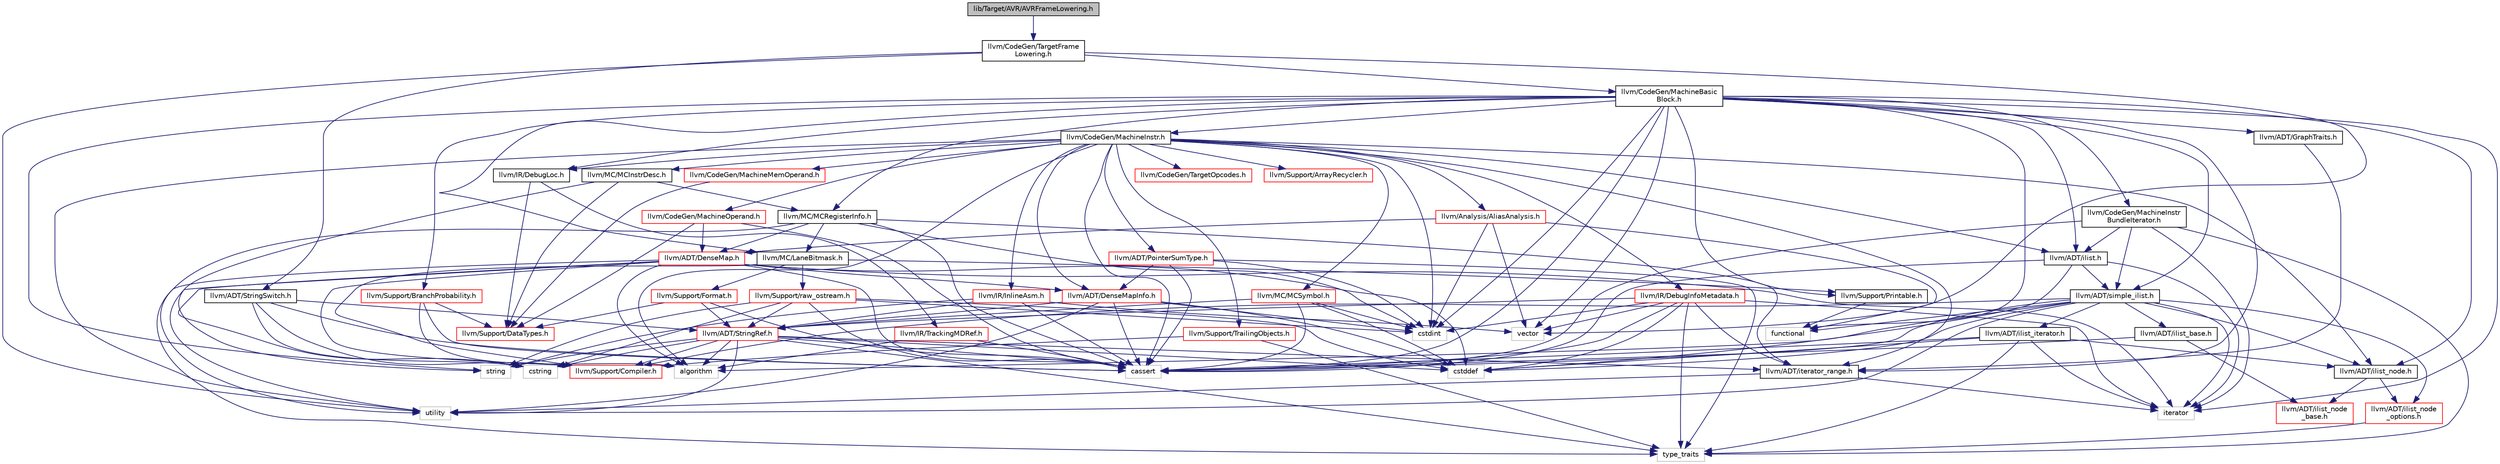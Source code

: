 digraph "lib/Target/AVR/AVRFrameLowering.h"
{
 // LATEX_PDF_SIZE
  bgcolor="transparent";
  edge [fontname="Helvetica",fontsize="10",labelfontname="Helvetica",labelfontsize="10"];
  node [fontname="Helvetica",fontsize="10",shape="box"];
  Node1 [label="lib/Target/AVR/AVRFrameLowering.h",height=0.2,width=0.4,color="black", fillcolor="grey75", style="filled", fontcolor="black",tooltip=" "];
  Node1 -> Node2 [color="midnightblue",fontsize="10",style="solid",fontname="Helvetica"];
  Node2 [label="llvm/CodeGen/TargetFrame\lLowering.h",height=0.2,width=0.4,color="black",URL="$TargetFrameLowering_8h.html",tooltip=" "];
  Node2 -> Node3 [color="midnightblue",fontsize="10",style="solid",fontname="Helvetica"];
  Node3 [label="llvm/CodeGen/MachineBasic\lBlock.h",height=0.2,width=0.4,color="black",URL="$MachineBasicBlock_8h.html",tooltip=" "];
  Node3 -> Node4 [color="midnightblue",fontsize="10",style="solid",fontname="Helvetica"];
  Node4 [label="llvm/ADT/GraphTraits.h",height=0.2,width=0.4,color="black",URL="$GraphTraits_8h.html",tooltip=" "];
  Node4 -> Node5 [color="midnightblue",fontsize="10",style="solid",fontname="Helvetica"];
  Node5 [label="llvm/ADT/iterator_range.h",height=0.2,width=0.4,color="black",URL="$iterator__range_8h.html",tooltip="This provides a very simple, boring adaptor for a begin and end iterator into a range type."];
  Node5 -> Node6 [color="midnightblue",fontsize="10",style="solid",fontname="Helvetica"];
  Node6 [label="iterator",height=0.2,width=0.4,color="grey75",tooltip=" "];
  Node5 -> Node7 [color="midnightblue",fontsize="10",style="solid",fontname="Helvetica"];
  Node7 [label="utility",height=0.2,width=0.4,color="grey75",tooltip=" "];
  Node3 -> Node8 [color="midnightblue",fontsize="10",style="solid",fontname="Helvetica"];
  Node8 [label="llvm/ADT/ilist.h",height=0.2,width=0.4,color="black",URL="$ilist_8h.html",tooltip=" "];
  Node8 -> Node9 [color="midnightblue",fontsize="10",style="solid",fontname="Helvetica"];
  Node9 [label="llvm/ADT/simple_ilist.h",height=0.2,width=0.4,color="black",URL="$simple__ilist_8h.html",tooltip=" "];
  Node9 -> Node10 [color="midnightblue",fontsize="10",style="solid",fontname="Helvetica"];
  Node10 [label="llvm/ADT/ilist_base.h",height=0.2,width=0.4,color="black",URL="$ilist__base_8h.html",tooltip=" "];
  Node10 -> Node11 [color="midnightblue",fontsize="10",style="solid",fontname="Helvetica"];
  Node11 [label="llvm/ADT/ilist_node\l_base.h",height=0.2,width=0.4,color="red",URL="$ilist__node__base_8h.html",tooltip=" "];
  Node10 -> Node27 [color="midnightblue",fontsize="10",style="solid",fontname="Helvetica"];
  Node27 [label="cassert",height=0.2,width=0.4,color="grey75",tooltip=" "];
  Node9 -> Node30 [color="midnightblue",fontsize="10",style="solid",fontname="Helvetica"];
  Node30 [label="llvm/ADT/ilist_iterator.h",height=0.2,width=0.4,color="black",URL="$ilist__iterator_8h.html",tooltip=" "];
  Node30 -> Node31 [color="midnightblue",fontsize="10",style="solid",fontname="Helvetica"];
  Node31 [label="llvm/ADT/ilist_node.h",height=0.2,width=0.4,color="black",URL="$ilist__node_8h.html",tooltip=" "];
  Node31 -> Node11 [color="midnightblue",fontsize="10",style="solid",fontname="Helvetica"];
  Node31 -> Node32 [color="midnightblue",fontsize="10",style="solid",fontname="Helvetica"];
  Node32 [label="llvm/ADT/ilist_node\l_options.h",height=0.2,width=0.4,color="red",URL="$ilist__node__options_8h.html",tooltip=" "];
  Node32 -> Node21 [color="midnightblue",fontsize="10",style="solid",fontname="Helvetica"];
  Node21 [label="type_traits",height=0.2,width=0.4,color="grey75",tooltip=" "];
  Node30 -> Node27 [color="midnightblue",fontsize="10",style="solid",fontname="Helvetica"];
  Node30 -> Node34 [color="midnightblue",fontsize="10",style="solid",fontname="Helvetica"];
  Node34 [label="cstddef",height=0.2,width=0.4,color="grey75",tooltip=" "];
  Node30 -> Node6 [color="midnightblue",fontsize="10",style="solid",fontname="Helvetica"];
  Node30 -> Node21 [color="midnightblue",fontsize="10",style="solid",fontname="Helvetica"];
  Node9 -> Node31 [color="midnightblue",fontsize="10",style="solid",fontname="Helvetica"];
  Node9 -> Node32 [color="midnightblue",fontsize="10",style="solid",fontname="Helvetica"];
  Node9 -> Node23 [color="midnightblue",fontsize="10",style="solid",fontname="Helvetica"];
  Node23 [label="llvm/Support/Compiler.h",height=0.2,width=0.4,color="red",URL="$Compiler_8h.html",tooltip=" "];
  Node9 -> Node35 [color="midnightblue",fontsize="10",style="solid",fontname="Helvetica"];
  Node35 [label="algorithm",height=0.2,width=0.4,color="grey75",tooltip=" "];
  Node9 -> Node27 [color="midnightblue",fontsize="10",style="solid",fontname="Helvetica"];
  Node9 -> Node34 [color="midnightblue",fontsize="10",style="solid",fontname="Helvetica"];
  Node9 -> Node36 [color="midnightblue",fontsize="10",style="solid",fontname="Helvetica"];
  Node36 [label="functional",height=0.2,width=0.4,color="grey75",tooltip=" "];
  Node9 -> Node6 [color="midnightblue",fontsize="10",style="solid",fontname="Helvetica"];
  Node9 -> Node7 [color="midnightblue",fontsize="10",style="solid",fontname="Helvetica"];
  Node8 -> Node27 [color="midnightblue",fontsize="10",style="solid",fontname="Helvetica"];
  Node8 -> Node34 [color="midnightblue",fontsize="10",style="solid",fontname="Helvetica"];
  Node8 -> Node6 [color="midnightblue",fontsize="10",style="solid",fontname="Helvetica"];
  Node3 -> Node31 [color="midnightblue",fontsize="10",style="solid",fontname="Helvetica"];
  Node3 -> Node5 [color="midnightblue",fontsize="10",style="solid",fontname="Helvetica"];
  Node3 -> Node9 [color="midnightblue",fontsize="10",style="solid",fontname="Helvetica"];
  Node3 -> Node37 [color="midnightblue",fontsize="10",style="solid",fontname="Helvetica"];
  Node37 [label="llvm/CodeGen/MachineInstr.h",height=0.2,width=0.4,color="black",URL="$MachineInstr_8h.html",tooltip=" "];
  Node37 -> Node38 [color="midnightblue",fontsize="10",style="solid",fontname="Helvetica"];
  Node38 [label="llvm/ADT/DenseMapInfo.h",height=0.2,width=0.4,color="red",URL="$DenseMapInfo_8h.html",tooltip=" "];
  Node38 -> Node43 [color="midnightblue",fontsize="10",style="solid",fontname="Helvetica"];
  Node43 [label="llvm/ADT/StringRef.h",height=0.2,width=0.4,color="red",URL="$StringRef_8h.html",tooltip=" "];
  Node43 -> Node5 [color="midnightblue",fontsize="10",style="solid",fontname="Helvetica"];
  Node43 -> Node23 [color="midnightblue",fontsize="10",style="solid",fontname="Helvetica"];
  Node43 -> Node35 [color="midnightblue",fontsize="10",style="solid",fontname="Helvetica"];
  Node43 -> Node27 [color="midnightblue",fontsize="10",style="solid",fontname="Helvetica"];
  Node43 -> Node34 [color="midnightblue",fontsize="10",style="solid",fontname="Helvetica"];
  Node43 -> Node53 [color="midnightblue",fontsize="10",style="solid",fontname="Helvetica"];
  Node53 [label="cstring",height=0.2,width=0.4,color="grey75",tooltip=" "];
  Node43 -> Node56 [color="midnightblue",fontsize="10",style="solid",fontname="Helvetica"];
  Node56 [label="string",height=0.2,width=0.4,color="grey75",tooltip=" "];
  Node43 -> Node21 [color="midnightblue",fontsize="10",style="solid",fontname="Helvetica"];
  Node43 -> Node7 [color="midnightblue",fontsize="10",style="solid",fontname="Helvetica"];
  Node38 -> Node27 [color="midnightblue",fontsize="10",style="solid",fontname="Helvetica"];
  Node38 -> Node34 [color="midnightblue",fontsize="10",style="solid",fontname="Helvetica"];
  Node38 -> Node28 [color="midnightblue",fontsize="10",style="solid",fontname="Helvetica"];
  Node28 [label="cstdint",height=0.2,width=0.4,color="grey75",tooltip=" "];
  Node38 -> Node7 [color="midnightblue",fontsize="10",style="solid",fontname="Helvetica"];
  Node37 -> Node66 [color="midnightblue",fontsize="10",style="solid",fontname="Helvetica"];
  Node66 [label="llvm/ADT/PointerSumType.h",height=0.2,width=0.4,color="red",URL="$PointerSumType_8h.html",tooltip=" "];
  Node66 -> Node38 [color="midnightblue",fontsize="10",style="solid",fontname="Helvetica"];
  Node66 -> Node27 [color="midnightblue",fontsize="10",style="solid",fontname="Helvetica"];
  Node66 -> Node28 [color="midnightblue",fontsize="10",style="solid",fontname="Helvetica"];
  Node66 -> Node21 [color="midnightblue",fontsize="10",style="solid",fontname="Helvetica"];
  Node37 -> Node8 [color="midnightblue",fontsize="10",style="solid",fontname="Helvetica"];
  Node37 -> Node31 [color="midnightblue",fontsize="10",style="solid",fontname="Helvetica"];
  Node37 -> Node5 [color="midnightblue",fontsize="10",style="solid",fontname="Helvetica"];
  Node37 -> Node68 [color="midnightblue",fontsize="10",style="solid",fontname="Helvetica"];
  Node68 [label="llvm/Analysis/AliasAnalysis.h",height=0.2,width=0.4,color="red",URL="$AliasAnalysis_8h.html",tooltip=" "];
  Node68 -> Node69 [color="midnightblue",fontsize="10",style="solid",fontname="Helvetica"];
  Node69 [label="llvm/ADT/DenseMap.h",height=0.2,width=0.4,color="red",URL="$DenseMap_8h.html",tooltip=" "];
  Node69 -> Node38 [color="midnightblue",fontsize="10",style="solid",fontname="Helvetica"];
  Node69 -> Node23 [color="midnightblue",fontsize="10",style="solid",fontname="Helvetica"];
  Node69 -> Node35 [color="midnightblue",fontsize="10",style="solid",fontname="Helvetica"];
  Node69 -> Node27 [color="midnightblue",fontsize="10",style="solid",fontname="Helvetica"];
  Node69 -> Node34 [color="midnightblue",fontsize="10",style="solid",fontname="Helvetica"];
  Node69 -> Node53 [color="midnightblue",fontsize="10",style="solid",fontname="Helvetica"];
  Node69 -> Node6 [color="midnightblue",fontsize="10",style="solid",fontname="Helvetica"];
  Node69 -> Node21 [color="midnightblue",fontsize="10",style="solid",fontname="Helvetica"];
  Node69 -> Node7 [color="midnightblue",fontsize="10",style="solid",fontname="Helvetica"];
  Node68 -> Node28 [color="midnightblue",fontsize="10",style="solid",fontname="Helvetica"];
  Node68 -> Node36 [color="midnightblue",fontsize="10",style="solid",fontname="Helvetica"];
  Node68 -> Node64 [color="midnightblue",fontsize="10",style="solid",fontname="Helvetica"];
  Node64 [label="vector",height=0.2,width=0.4,color="grey75",tooltip=" "];
  Node37 -> Node155 [color="midnightblue",fontsize="10",style="solid",fontname="Helvetica"];
  Node155 [label="llvm/CodeGen/MachineMemOperand.h",height=0.2,width=0.4,color="red",URL="$MachineMemOperand_8h.html",tooltip=" "];
  Node155 -> Node14 [color="midnightblue",fontsize="10",style="solid",fontname="Helvetica"];
  Node14 [label="llvm/Support/DataTypes.h",height=0.2,width=0.4,color="red",URL="$llvm_2Support_2DataTypes_8h.html",tooltip=" "];
  Node37 -> Node162 [color="midnightblue",fontsize="10",style="solid",fontname="Helvetica"];
  Node162 [label="llvm/CodeGen/MachineOperand.h",height=0.2,width=0.4,color="red",URL="$MachineOperand_8h.html",tooltip=" "];
  Node162 -> Node69 [color="midnightblue",fontsize="10",style="solid",fontname="Helvetica"];
  Node162 -> Node14 [color="midnightblue",fontsize="10",style="solid",fontname="Helvetica"];
  Node162 -> Node27 [color="midnightblue",fontsize="10",style="solid",fontname="Helvetica"];
  Node37 -> Node168 [color="midnightblue",fontsize="10",style="solid",fontname="Helvetica"];
  Node168 [label="llvm/CodeGen/TargetOpcodes.h",height=0.2,width=0.4,color="red",URL="$TargetOpcodes_8h.html",tooltip=" "];
  Node37 -> Node170 [color="midnightblue",fontsize="10",style="solid",fontname="Helvetica"];
  Node170 [label="llvm/IR/DebugInfoMetadata.h",height=0.2,width=0.4,color="red",URL="$DebugInfoMetadata_8h.html",tooltip=" "];
  Node170 -> Node43 [color="midnightblue",fontsize="10",style="solid",fontname="Helvetica"];
  Node170 -> Node5 [color="midnightblue",fontsize="10",style="solid",fontname="Helvetica"];
  Node170 -> Node27 [color="midnightblue",fontsize="10",style="solid",fontname="Helvetica"];
  Node170 -> Node34 [color="midnightblue",fontsize="10",style="solid",fontname="Helvetica"];
  Node170 -> Node28 [color="midnightblue",fontsize="10",style="solid",fontname="Helvetica"];
  Node170 -> Node6 [color="midnightblue",fontsize="10",style="solid",fontname="Helvetica"];
  Node170 -> Node21 [color="midnightblue",fontsize="10",style="solid",fontname="Helvetica"];
  Node170 -> Node64 [color="midnightblue",fontsize="10",style="solid",fontname="Helvetica"];
  Node37 -> Node83 [color="midnightblue",fontsize="10",style="solid",fontname="Helvetica"];
  Node83 [label="llvm/IR/DebugLoc.h",height=0.2,width=0.4,color="black",URL="$DebugLoc_8h.html",tooltip=" "];
  Node83 -> Node84 [color="midnightblue",fontsize="10",style="solid",fontname="Helvetica"];
  Node84 [label="llvm/IR/TrackingMDRef.h",height=0.2,width=0.4,color="red",URL="$TrackingMDRef_8h.html",tooltip=" "];
  Node84 -> Node35 [color="midnightblue",fontsize="10",style="solid",fontname="Helvetica"];
  Node84 -> Node27 [color="midnightblue",fontsize="10",style="solid",fontname="Helvetica"];
  Node83 -> Node14 [color="midnightblue",fontsize="10",style="solid",fontname="Helvetica"];
  Node37 -> Node177 [color="midnightblue",fontsize="10",style="solid",fontname="Helvetica"];
  Node177 [label="llvm/IR/InlineAsm.h",height=0.2,width=0.4,color="red",URL="$InlineAsm_8h.html",tooltip=" "];
  Node177 -> Node43 [color="midnightblue",fontsize="10",style="solid",fontname="Helvetica"];
  Node177 -> Node27 [color="midnightblue",fontsize="10",style="solid",fontname="Helvetica"];
  Node177 -> Node56 [color="midnightblue",fontsize="10",style="solid",fontname="Helvetica"];
  Node177 -> Node64 [color="midnightblue",fontsize="10",style="solid",fontname="Helvetica"];
  Node37 -> Node178 [color="midnightblue",fontsize="10",style="solid",fontname="Helvetica"];
  Node178 [label="llvm/MC/MCInstrDesc.h",height=0.2,width=0.4,color="black",URL="$MCInstrDesc_8h.html",tooltip=" "];
  Node178 -> Node179 [color="midnightblue",fontsize="10",style="solid",fontname="Helvetica"];
  Node179 [label="llvm/MC/MCRegisterInfo.h",height=0.2,width=0.4,color="black",URL="$MCRegisterInfo_8h.html",tooltip=" "];
  Node179 -> Node69 [color="midnightblue",fontsize="10",style="solid",fontname="Helvetica"];
  Node179 -> Node5 [color="midnightblue",fontsize="10",style="solid",fontname="Helvetica"];
  Node179 -> Node180 [color="midnightblue",fontsize="10",style="solid",fontname="Helvetica"];
  Node180 [label="llvm/MC/LaneBitmask.h",height=0.2,width=0.4,color="black",URL="$LaneBitmask_8h.html",tooltip="A common definition of LaneBitmask for use in TableGen and CodeGen."];
  Node180 -> Node23 [color="midnightblue",fontsize="10",style="solid",fontname="Helvetica"];
  Node180 -> Node172 [color="midnightblue",fontsize="10",style="solid",fontname="Helvetica"];
  Node172 [label="llvm/Support/Format.h",height=0.2,width=0.4,color="red",URL="$Format_8h.html",tooltip=" "];
  Node172 -> Node43 [color="midnightblue",fontsize="10",style="solid",fontname="Helvetica"];
  Node172 -> Node14 [color="midnightblue",fontsize="10",style="solid",fontname="Helvetica"];
  Node172 -> Node27 [color="midnightblue",fontsize="10",style="solid",fontname="Helvetica"];
  Node180 -> Node181 [color="midnightblue",fontsize="10",style="solid",fontname="Helvetica"];
  Node181 [label="llvm/Support/Printable.h",height=0.2,width=0.4,color="black",URL="$Printable_8h.html",tooltip=" "];
  Node181 -> Node36 [color="midnightblue",fontsize="10",style="solid",fontname="Helvetica"];
  Node180 -> Node101 [color="midnightblue",fontsize="10",style="solid",fontname="Helvetica"];
  Node101 [label="llvm/Support/raw_ostream.h",height=0.2,width=0.4,color="red",URL="$raw__ostream_8h.html",tooltip=" "];
  Node101 -> Node43 [color="midnightblue",fontsize="10",style="solid",fontname="Helvetica"];
  Node101 -> Node27 [color="midnightblue",fontsize="10",style="solid",fontname="Helvetica"];
  Node101 -> Node34 [color="midnightblue",fontsize="10",style="solid",fontname="Helvetica"];
  Node101 -> Node28 [color="midnightblue",fontsize="10",style="solid",fontname="Helvetica"];
  Node101 -> Node53 [color="midnightblue",fontsize="10",style="solid",fontname="Helvetica"];
  Node101 -> Node56 [color="midnightblue",fontsize="10",style="solid",fontname="Helvetica"];
  Node179 -> Node27 [color="midnightblue",fontsize="10",style="solid",fontname="Helvetica"];
  Node179 -> Node28 [color="midnightblue",fontsize="10",style="solid",fontname="Helvetica"];
  Node179 -> Node7 [color="midnightblue",fontsize="10",style="solid",fontname="Helvetica"];
  Node178 -> Node14 [color="midnightblue",fontsize="10",style="solid",fontname="Helvetica"];
  Node178 -> Node56 [color="midnightblue",fontsize="10",style="solid",fontname="Helvetica"];
  Node37 -> Node182 [color="midnightblue",fontsize="10",style="solid",fontname="Helvetica"];
  Node182 [label="llvm/MC/MCSymbol.h",height=0.2,width=0.4,color="red",URL="$MCSymbol_8h.html",tooltip=" "];
  Node182 -> Node43 [color="midnightblue",fontsize="10",style="solid",fontname="Helvetica"];
  Node182 -> Node27 [color="midnightblue",fontsize="10",style="solid",fontname="Helvetica"];
  Node182 -> Node34 [color="midnightblue",fontsize="10",style="solid",fontname="Helvetica"];
  Node182 -> Node28 [color="midnightblue",fontsize="10",style="solid",fontname="Helvetica"];
  Node37 -> Node188 [color="midnightblue",fontsize="10",style="solid",fontname="Helvetica"];
  Node188 [label="llvm/Support/ArrayRecycler.h",height=0.2,width=0.4,color="red",URL="$ArrayRecycler_8h.html",tooltip=" "];
  Node37 -> Node189 [color="midnightblue",fontsize="10",style="solid",fontname="Helvetica"];
  Node189 [label="llvm/Support/TrailingObjects.h",height=0.2,width=0.4,color="red",URL="$TrailingObjects_8h.html",tooltip="This header defines support for implementing classes that have some trailing object (or arrays of obj..."];
  Node189 -> Node23 [color="midnightblue",fontsize="10",style="solid",fontname="Helvetica"];
  Node189 -> Node21 [color="midnightblue",fontsize="10",style="solid",fontname="Helvetica"];
  Node37 -> Node35 [color="midnightblue",fontsize="10",style="solid",fontname="Helvetica"];
  Node37 -> Node27 [color="midnightblue",fontsize="10",style="solid",fontname="Helvetica"];
  Node37 -> Node28 [color="midnightblue",fontsize="10",style="solid",fontname="Helvetica"];
  Node37 -> Node7 [color="midnightblue",fontsize="10",style="solid",fontname="Helvetica"];
  Node3 -> Node190 [color="midnightblue",fontsize="10",style="solid",fontname="Helvetica"];
  Node190 [label="llvm/CodeGen/MachineInstr\lBundleIterator.h",height=0.2,width=0.4,color="black",URL="$MachineInstrBundleIterator_8h.html",tooltip=" "];
  Node190 -> Node8 [color="midnightblue",fontsize="10",style="solid",fontname="Helvetica"];
  Node190 -> Node9 [color="midnightblue",fontsize="10",style="solid",fontname="Helvetica"];
  Node190 -> Node27 [color="midnightblue",fontsize="10",style="solid",fontname="Helvetica"];
  Node190 -> Node6 [color="midnightblue",fontsize="10",style="solid",fontname="Helvetica"];
  Node190 -> Node21 [color="midnightblue",fontsize="10",style="solid",fontname="Helvetica"];
  Node3 -> Node83 [color="midnightblue",fontsize="10",style="solid",fontname="Helvetica"];
  Node3 -> Node180 [color="midnightblue",fontsize="10",style="solid",fontname="Helvetica"];
  Node3 -> Node179 [color="midnightblue",fontsize="10",style="solid",fontname="Helvetica"];
  Node3 -> Node191 [color="midnightblue",fontsize="10",style="solid",fontname="Helvetica"];
  Node191 [label="llvm/Support/BranchProbability.h",height=0.2,width=0.4,color="red",URL="$BranchProbability_8h.html",tooltip=" "];
  Node191 -> Node14 [color="midnightblue",fontsize="10",style="solid",fontname="Helvetica"];
  Node191 -> Node35 [color="midnightblue",fontsize="10",style="solid",fontname="Helvetica"];
  Node191 -> Node27 [color="midnightblue",fontsize="10",style="solid",fontname="Helvetica"];
  Node3 -> Node181 [color="midnightblue",fontsize="10",style="solid",fontname="Helvetica"];
  Node3 -> Node27 [color="midnightblue",fontsize="10",style="solid",fontname="Helvetica"];
  Node3 -> Node28 [color="midnightblue",fontsize="10",style="solid",fontname="Helvetica"];
  Node3 -> Node36 [color="midnightblue",fontsize="10",style="solid",fontname="Helvetica"];
  Node3 -> Node6 [color="midnightblue",fontsize="10",style="solid",fontname="Helvetica"];
  Node3 -> Node56 [color="midnightblue",fontsize="10",style="solid",fontname="Helvetica"];
  Node3 -> Node64 [color="midnightblue",fontsize="10",style="solid",fontname="Helvetica"];
  Node2 -> Node193 [color="midnightblue",fontsize="10",style="solid",fontname="Helvetica"];
  Node193 [label="llvm/ADT/StringSwitch.h",height=0.2,width=0.4,color="black",URL="$StringSwitch_8h.html",tooltip=" "];
  Node193 -> Node43 [color="midnightblue",fontsize="10",style="solid",fontname="Helvetica"];
  Node193 -> Node23 [color="midnightblue",fontsize="10",style="solid",fontname="Helvetica"];
  Node193 -> Node27 [color="midnightblue",fontsize="10",style="solid",fontname="Helvetica"];
  Node193 -> Node53 [color="midnightblue",fontsize="10",style="solid",fontname="Helvetica"];
  Node2 -> Node7 [color="midnightblue",fontsize="10",style="solid",fontname="Helvetica"];
  Node2 -> Node64 [color="midnightblue",fontsize="10",style="solid",fontname="Helvetica"];
}
